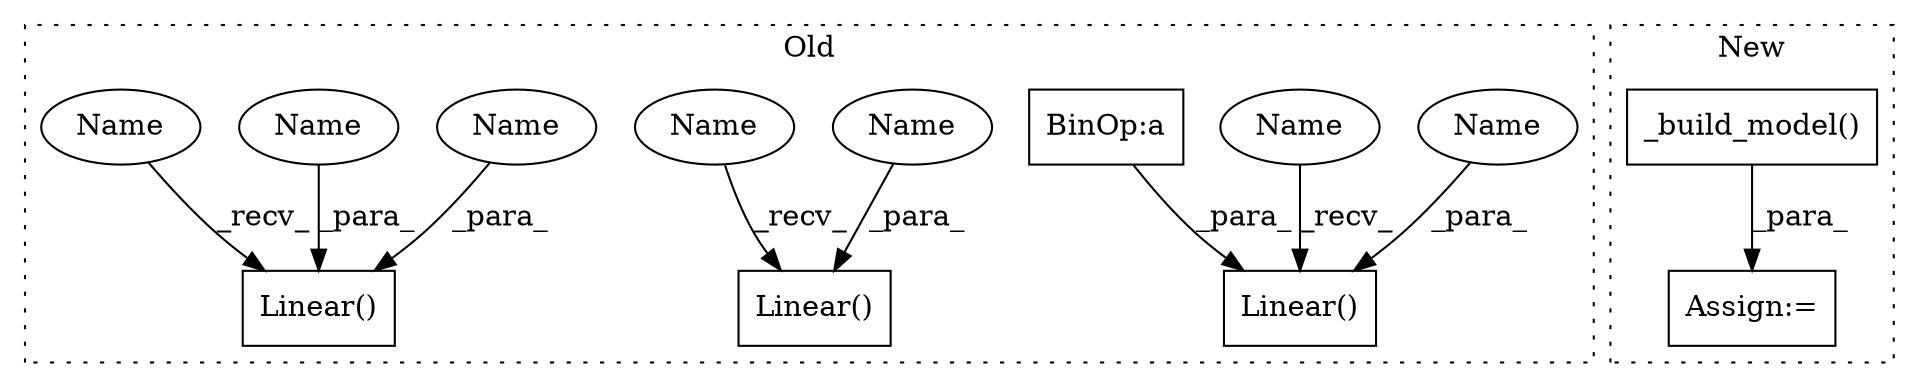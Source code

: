 digraph G {
subgraph cluster0 {
1 [label="Linear()" a="75" s="602,631" l="10,1" shape="box"];
3 [label="Linear()" a="75" s="550,580" l="10,1" shape="box"];
5 [label="Linear()" a="75" s="483,528" l="10,1" shape="box"];
6 [label="BinOp:a" a="82" s="504" l="3" shape="box"];
7 [label="Name" a="87" s="612" l="9" shape="ellipse"];
8 [label="Name" a="87" s="519" l="9" shape="ellipse"];
9 [label="Name" a="87" s="560" l="9" shape="ellipse"];
10 [label="Name" a="87" s="571" l="9" shape="ellipse"];
11 [label="Name" a="87" s="483" l="2" shape="ellipse"];
12 [label="Name" a="87" s="602" l="2" shape="ellipse"];
13 [label="Name" a="87" s="550" l="2" shape="ellipse"];
label = "Old";
style="dotted";
}
subgraph cluster1 {
2 [label="_build_model()" a="75" s="2613" l="19" shape="box"];
4 [label="Assign:=" a="68" s="2610" l="3" shape="box"];
label = "New";
style="dotted";
}
2 -> 4 [label="_para_"];
6 -> 5 [label="_para_"];
7 -> 1 [label="_para_"];
8 -> 5 [label="_para_"];
9 -> 3 [label="_para_"];
10 -> 3 [label="_para_"];
11 -> 5 [label="_recv_"];
12 -> 1 [label="_recv_"];
13 -> 3 [label="_recv_"];
}